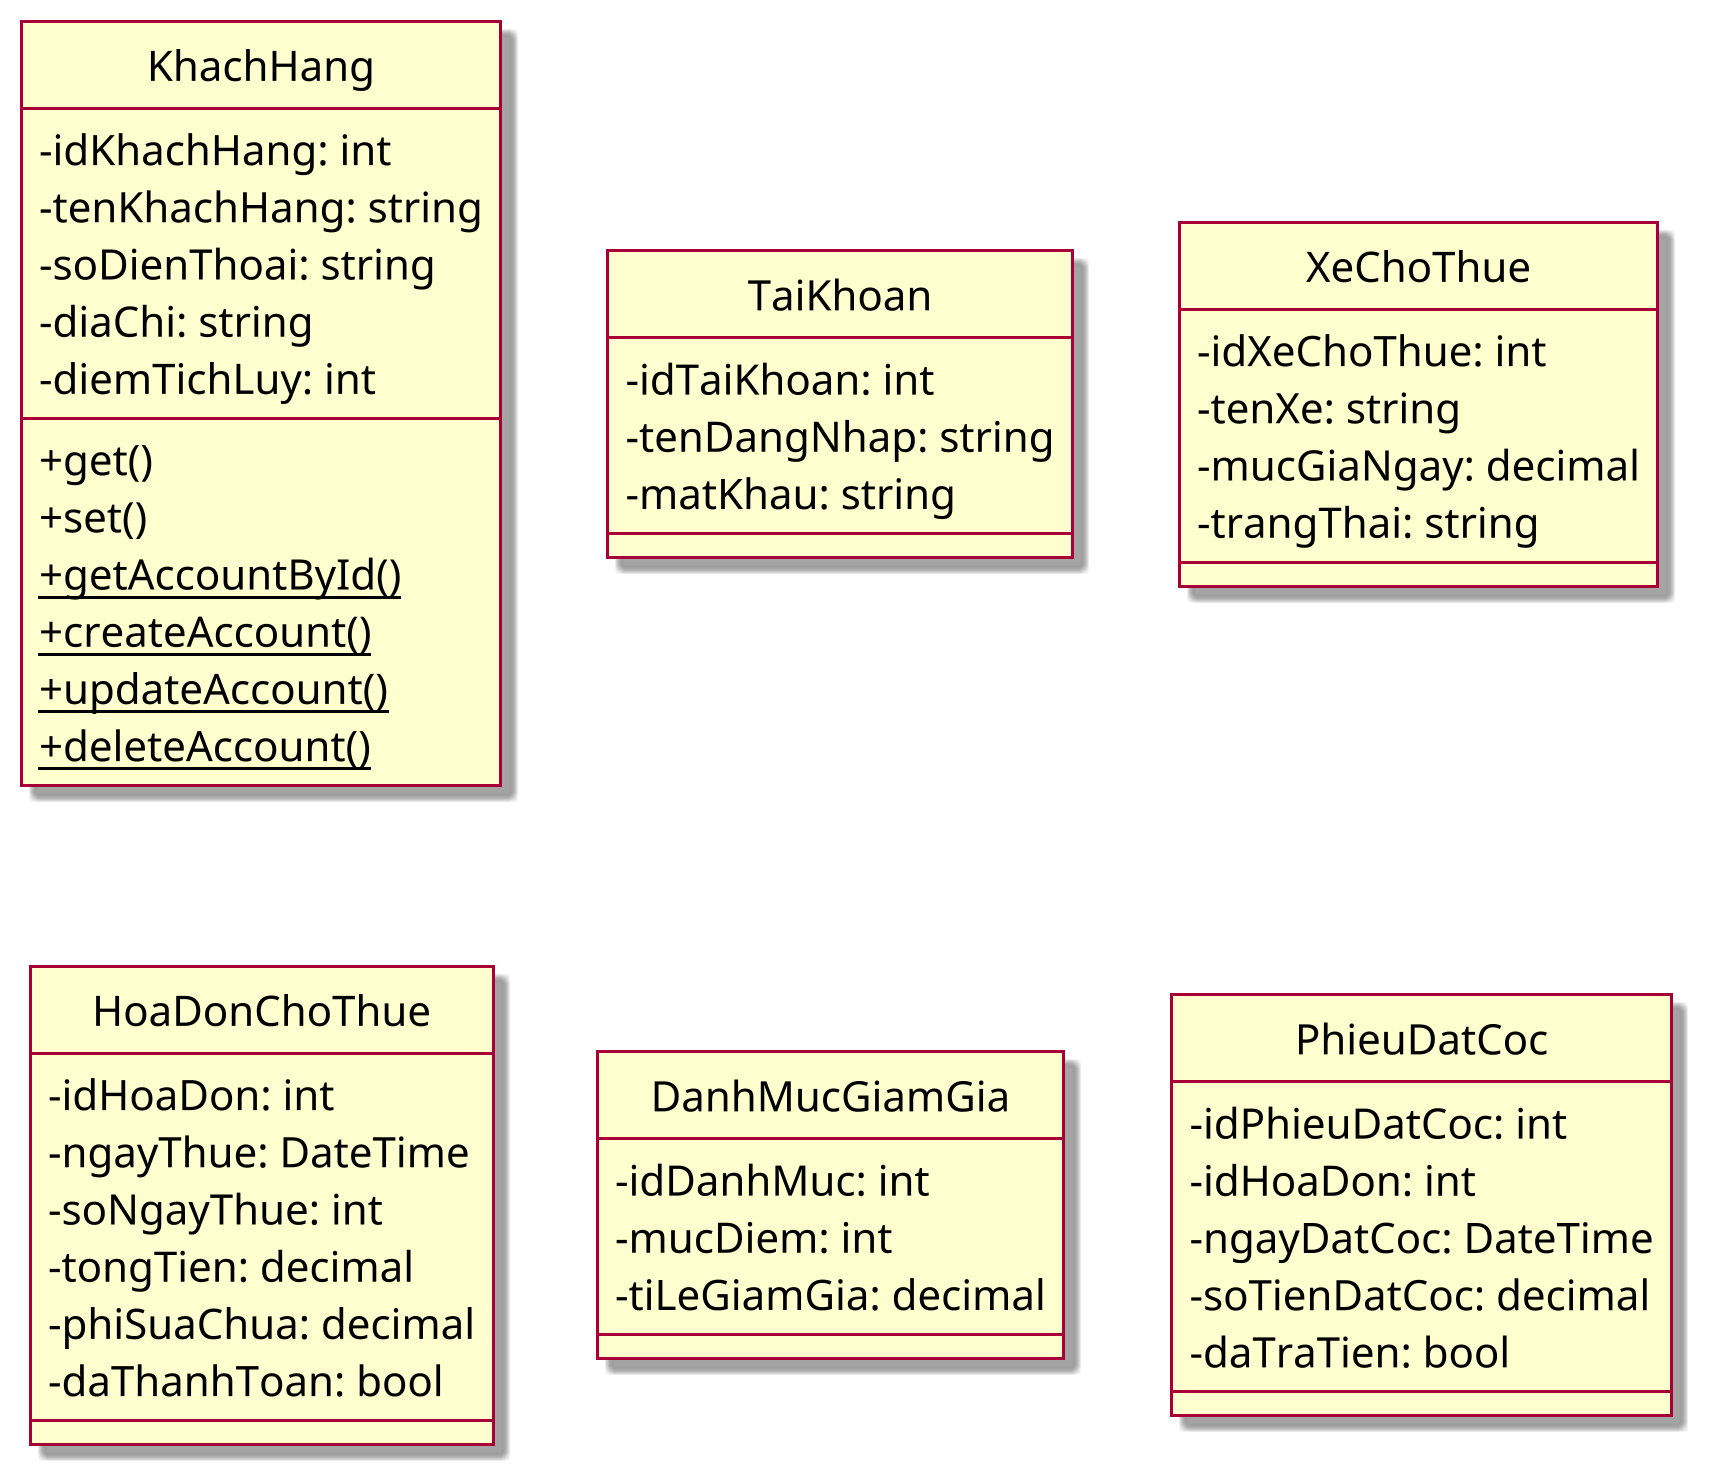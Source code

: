 @startuml Class Diagram

skin rose
skinparam classAttributeIconSize 0
' skinparam linetype ortho
skinparam linetype polyline
hide circle
scale 3

class KhachHang {
    - idKhachHang: int
    - tenKhachHang: string
    - soDienThoai: string
    - diaChi: string
    - diemTichLuy: int

    + get()
    + set()
    + {static} getAccountById()
    + {static} createAccount()
    + {static} updateAccount()
    + {static} deleteAccount()
}


class TaiKhoan {
    -idTaiKhoan: int
    -tenDangNhap: string
    -matKhau: string
}

class XeChoThue {
    -idXeChoThue: int
    -tenXe: string
    -mucGiaNgay: decimal
    -trangThai: string
}

class HoaDonChoThue {
    -idHoaDon: int
    -ngayThue: DateTime
    -soNgayThue: int
    -tongTien: decimal
    -phiSuaChua: decimal
    -daThanhToan: bool
}

class DanhMucGiamGia {
    -idDanhMuc: int
    -mucDiem: int
    -tiLeGiamGia: decimal
}

class PhieuDatCoc {
    -idPhieuDatCoc: int
    -idHoaDon: int
    -ngayDatCoc: DateTime
    -soTienDatCoc: decimal
    -daTraTien: bool
}
@enduml